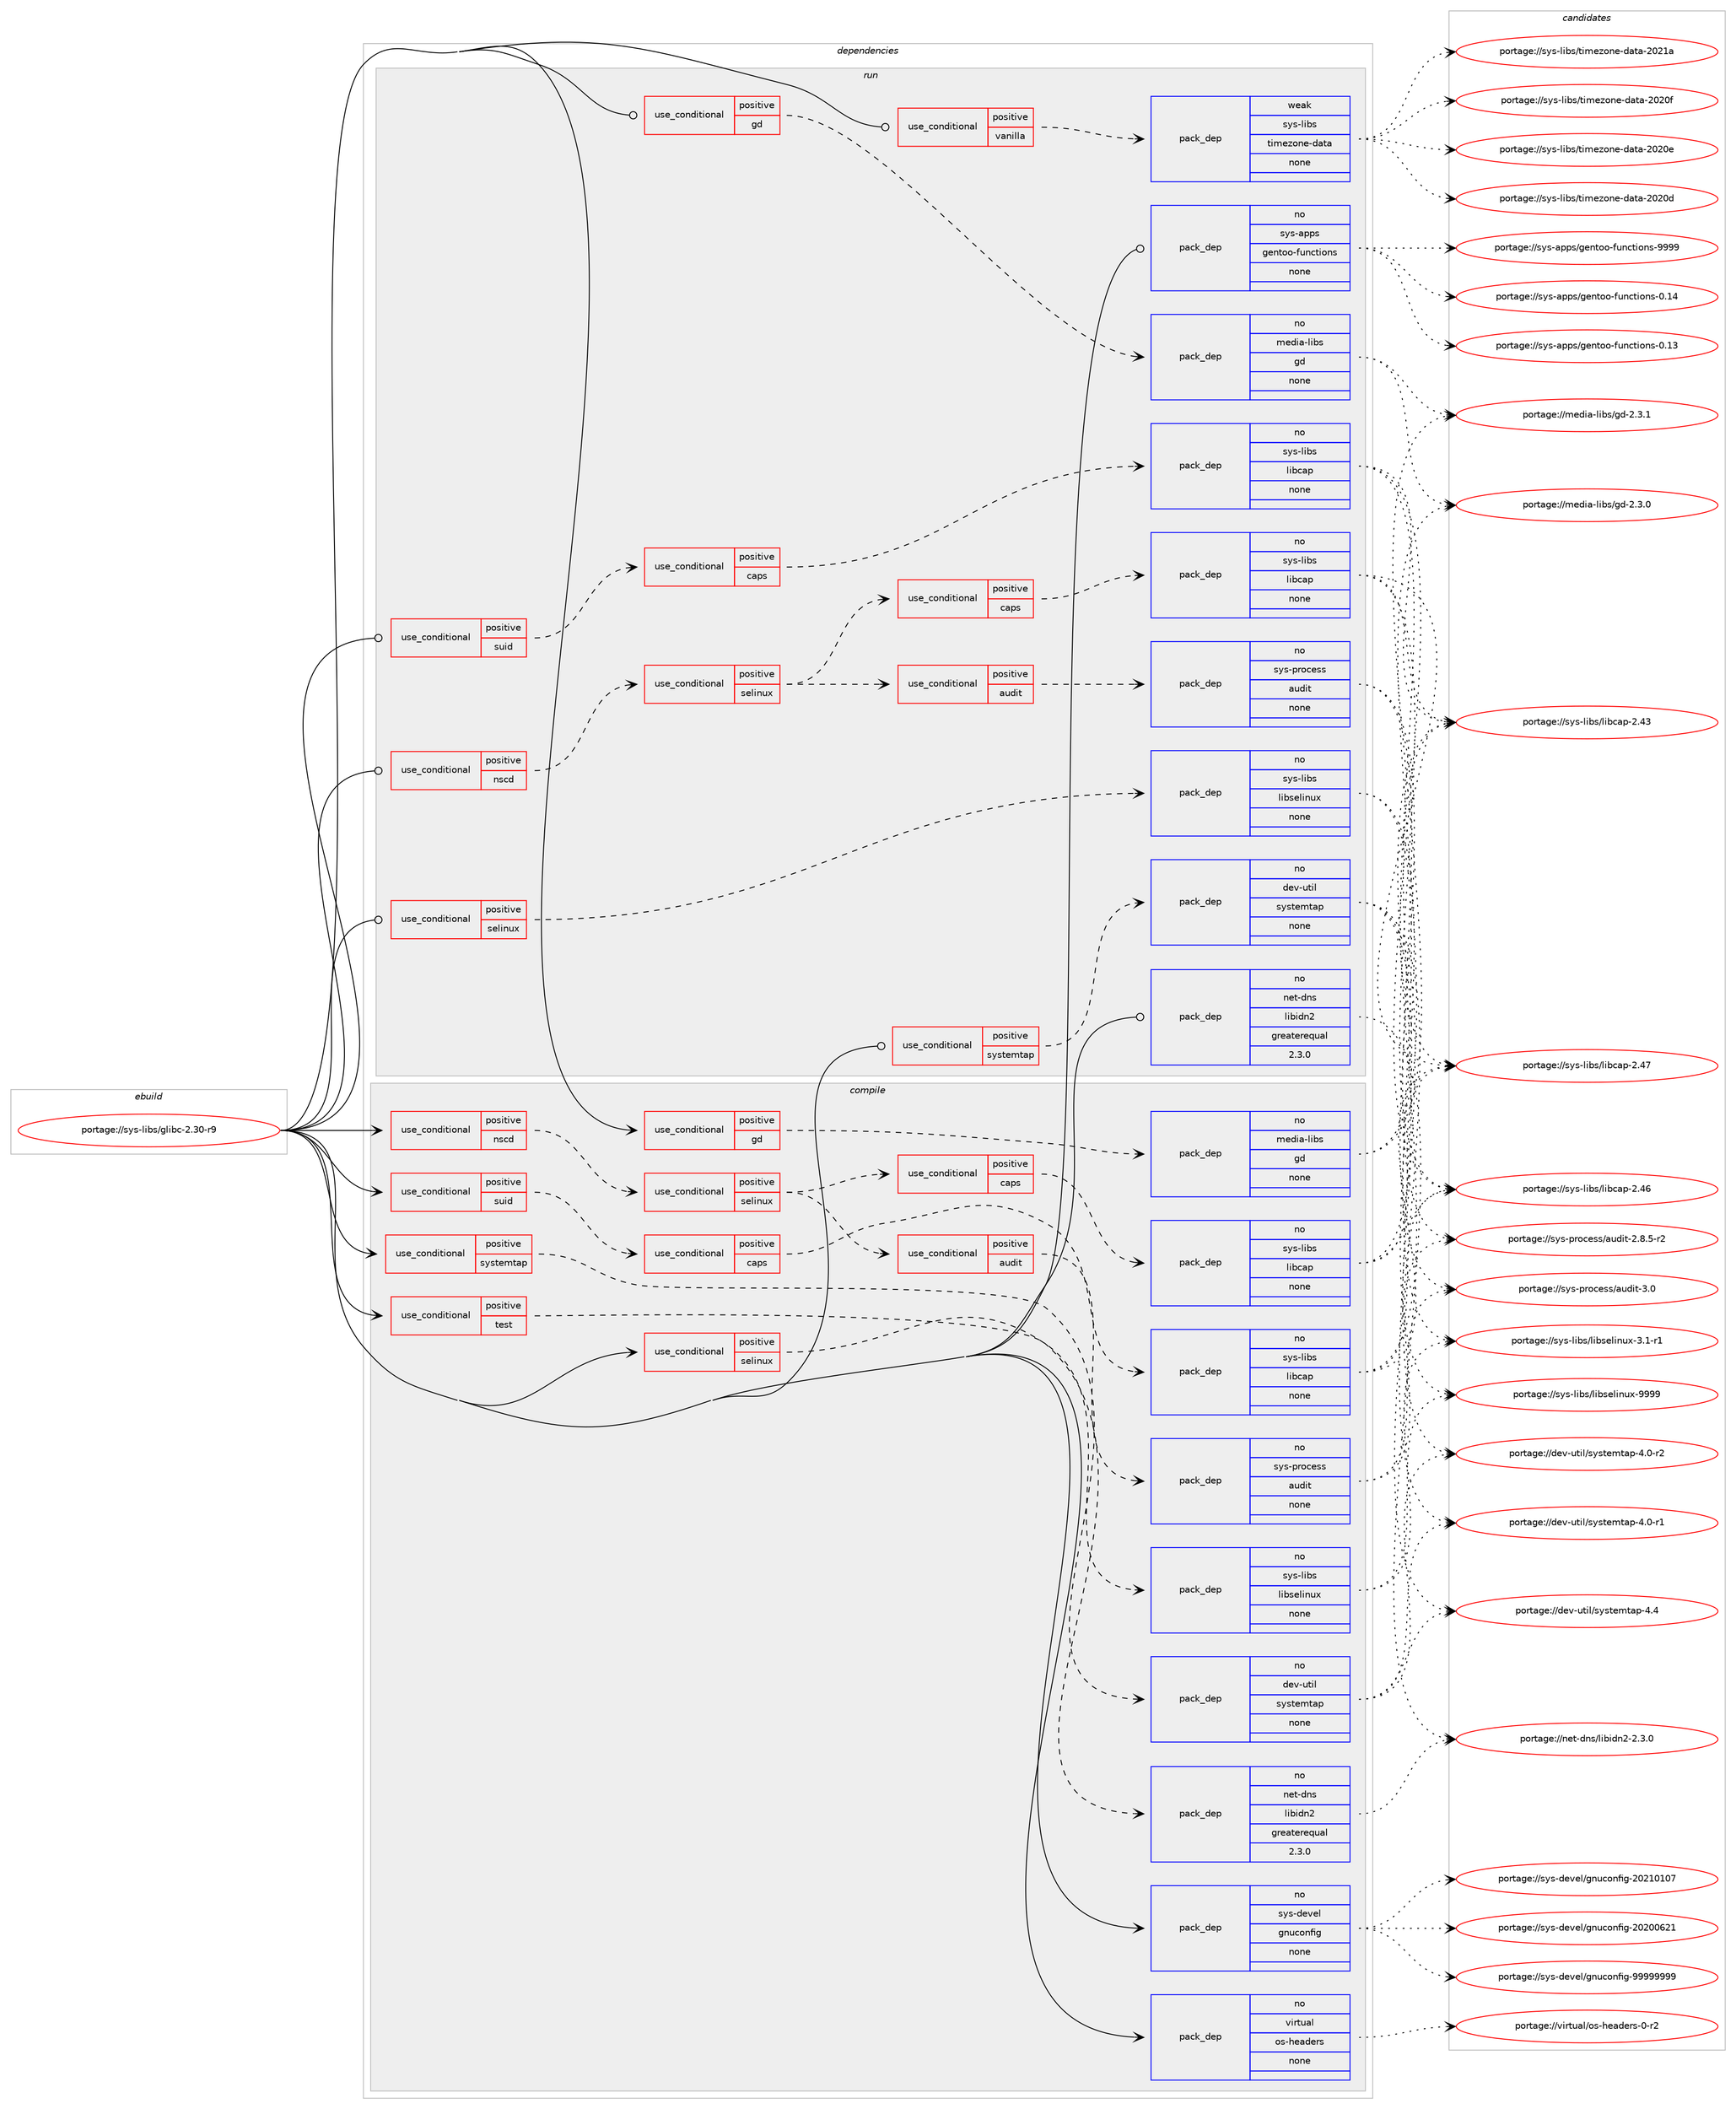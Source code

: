 digraph prolog {

# *************
# Graph options
# *************

newrank=true;
concentrate=true;
compound=true;
graph [rankdir=LR,fontname=Helvetica,fontsize=10,ranksep=1.5];#, ranksep=2.5, nodesep=0.2];
edge  [arrowhead=vee];
node  [fontname=Helvetica,fontsize=10];

# **********
# The ebuild
# **********

subgraph cluster_leftcol {
color=gray;
rank=same;
label=<<i>ebuild</i>>;
id [label="portage://sys-libs/glibc-2.30-r9", color=red, width=4, href="../sys-libs/glibc-2.30-r9.svg"];
}

# ****************
# The dependencies
# ****************

subgraph cluster_midcol {
color=gray;
label=<<i>dependencies</i>>;
subgraph cluster_compile {
fillcolor="#eeeeee";
style=filled;
label=<<i>compile</i>>;
subgraph cond1792 {
dependency6843 [label=<<TABLE BORDER="0" CELLBORDER="1" CELLSPACING="0" CELLPADDING="4"><TR><TD ROWSPAN="3" CELLPADDING="10">use_conditional</TD></TR><TR><TD>positive</TD></TR><TR><TD>gd</TD></TR></TABLE>>, shape=none, color=red];
subgraph pack4964 {
dependency6844 [label=<<TABLE BORDER="0" CELLBORDER="1" CELLSPACING="0" CELLPADDING="4" WIDTH="220"><TR><TD ROWSPAN="6" CELLPADDING="30">pack_dep</TD></TR><TR><TD WIDTH="110">no</TD></TR><TR><TD>media-libs</TD></TR><TR><TD>gd</TD></TR><TR><TD>none</TD></TR><TR><TD></TD></TR></TABLE>>, shape=none, color=blue];
}
dependency6843:e -> dependency6844:w [weight=20,style="dashed",arrowhead="vee"];
}
id:e -> dependency6843:w [weight=20,style="solid",arrowhead="vee"];
subgraph cond1793 {
dependency6845 [label=<<TABLE BORDER="0" CELLBORDER="1" CELLSPACING="0" CELLPADDING="4"><TR><TD ROWSPAN="3" CELLPADDING="10">use_conditional</TD></TR><TR><TD>positive</TD></TR><TR><TD>nscd</TD></TR></TABLE>>, shape=none, color=red];
subgraph cond1794 {
dependency6846 [label=<<TABLE BORDER="0" CELLBORDER="1" CELLSPACING="0" CELLPADDING="4"><TR><TD ROWSPAN="3" CELLPADDING="10">use_conditional</TD></TR><TR><TD>positive</TD></TR><TR><TD>selinux</TD></TR></TABLE>>, shape=none, color=red];
subgraph cond1795 {
dependency6847 [label=<<TABLE BORDER="0" CELLBORDER="1" CELLSPACING="0" CELLPADDING="4"><TR><TD ROWSPAN="3" CELLPADDING="10">use_conditional</TD></TR><TR><TD>positive</TD></TR><TR><TD>audit</TD></TR></TABLE>>, shape=none, color=red];
subgraph pack4965 {
dependency6848 [label=<<TABLE BORDER="0" CELLBORDER="1" CELLSPACING="0" CELLPADDING="4" WIDTH="220"><TR><TD ROWSPAN="6" CELLPADDING="30">pack_dep</TD></TR><TR><TD WIDTH="110">no</TD></TR><TR><TD>sys-process</TD></TR><TR><TD>audit</TD></TR><TR><TD>none</TD></TR><TR><TD></TD></TR></TABLE>>, shape=none, color=blue];
}
dependency6847:e -> dependency6848:w [weight=20,style="dashed",arrowhead="vee"];
}
dependency6846:e -> dependency6847:w [weight=20,style="dashed",arrowhead="vee"];
subgraph cond1796 {
dependency6849 [label=<<TABLE BORDER="0" CELLBORDER="1" CELLSPACING="0" CELLPADDING="4"><TR><TD ROWSPAN="3" CELLPADDING="10">use_conditional</TD></TR><TR><TD>positive</TD></TR><TR><TD>caps</TD></TR></TABLE>>, shape=none, color=red];
subgraph pack4966 {
dependency6850 [label=<<TABLE BORDER="0" CELLBORDER="1" CELLSPACING="0" CELLPADDING="4" WIDTH="220"><TR><TD ROWSPAN="6" CELLPADDING="30">pack_dep</TD></TR><TR><TD WIDTH="110">no</TD></TR><TR><TD>sys-libs</TD></TR><TR><TD>libcap</TD></TR><TR><TD>none</TD></TR><TR><TD></TD></TR></TABLE>>, shape=none, color=blue];
}
dependency6849:e -> dependency6850:w [weight=20,style="dashed",arrowhead="vee"];
}
dependency6846:e -> dependency6849:w [weight=20,style="dashed",arrowhead="vee"];
}
dependency6845:e -> dependency6846:w [weight=20,style="dashed",arrowhead="vee"];
}
id:e -> dependency6845:w [weight=20,style="solid",arrowhead="vee"];
subgraph cond1797 {
dependency6851 [label=<<TABLE BORDER="0" CELLBORDER="1" CELLSPACING="0" CELLPADDING="4"><TR><TD ROWSPAN="3" CELLPADDING="10">use_conditional</TD></TR><TR><TD>positive</TD></TR><TR><TD>selinux</TD></TR></TABLE>>, shape=none, color=red];
subgraph pack4967 {
dependency6852 [label=<<TABLE BORDER="0" CELLBORDER="1" CELLSPACING="0" CELLPADDING="4" WIDTH="220"><TR><TD ROWSPAN="6" CELLPADDING="30">pack_dep</TD></TR><TR><TD WIDTH="110">no</TD></TR><TR><TD>sys-libs</TD></TR><TR><TD>libselinux</TD></TR><TR><TD>none</TD></TR><TR><TD></TD></TR></TABLE>>, shape=none, color=blue];
}
dependency6851:e -> dependency6852:w [weight=20,style="dashed",arrowhead="vee"];
}
id:e -> dependency6851:w [weight=20,style="solid",arrowhead="vee"];
subgraph cond1798 {
dependency6853 [label=<<TABLE BORDER="0" CELLBORDER="1" CELLSPACING="0" CELLPADDING="4"><TR><TD ROWSPAN="3" CELLPADDING="10">use_conditional</TD></TR><TR><TD>positive</TD></TR><TR><TD>suid</TD></TR></TABLE>>, shape=none, color=red];
subgraph cond1799 {
dependency6854 [label=<<TABLE BORDER="0" CELLBORDER="1" CELLSPACING="0" CELLPADDING="4"><TR><TD ROWSPAN="3" CELLPADDING="10">use_conditional</TD></TR><TR><TD>positive</TD></TR><TR><TD>caps</TD></TR></TABLE>>, shape=none, color=red];
subgraph pack4968 {
dependency6855 [label=<<TABLE BORDER="0" CELLBORDER="1" CELLSPACING="0" CELLPADDING="4" WIDTH="220"><TR><TD ROWSPAN="6" CELLPADDING="30">pack_dep</TD></TR><TR><TD WIDTH="110">no</TD></TR><TR><TD>sys-libs</TD></TR><TR><TD>libcap</TD></TR><TR><TD>none</TD></TR><TR><TD></TD></TR></TABLE>>, shape=none, color=blue];
}
dependency6854:e -> dependency6855:w [weight=20,style="dashed",arrowhead="vee"];
}
dependency6853:e -> dependency6854:w [weight=20,style="dashed",arrowhead="vee"];
}
id:e -> dependency6853:w [weight=20,style="solid",arrowhead="vee"];
subgraph cond1800 {
dependency6856 [label=<<TABLE BORDER="0" CELLBORDER="1" CELLSPACING="0" CELLPADDING="4"><TR><TD ROWSPAN="3" CELLPADDING="10">use_conditional</TD></TR><TR><TD>positive</TD></TR><TR><TD>systemtap</TD></TR></TABLE>>, shape=none, color=red];
subgraph pack4969 {
dependency6857 [label=<<TABLE BORDER="0" CELLBORDER="1" CELLSPACING="0" CELLPADDING="4" WIDTH="220"><TR><TD ROWSPAN="6" CELLPADDING="30">pack_dep</TD></TR><TR><TD WIDTH="110">no</TD></TR><TR><TD>dev-util</TD></TR><TR><TD>systemtap</TD></TR><TR><TD>none</TD></TR><TR><TD></TD></TR></TABLE>>, shape=none, color=blue];
}
dependency6856:e -> dependency6857:w [weight=20,style="dashed",arrowhead="vee"];
}
id:e -> dependency6856:w [weight=20,style="solid",arrowhead="vee"];
subgraph cond1801 {
dependency6858 [label=<<TABLE BORDER="0" CELLBORDER="1" CELLSPACING="0" CELLPADDING="4"><TR><TD ROWSPAN="3" CELLPADDING="10">use_conditional</TD></TR><TR><TD>positive</TD></TR><TR><TD>test</TD></TR></TABLE>>, shape=none, color=red];
subgraph pack4970 {
dependency6859 [label=<<TABLE BORDER="0" CELLBORDER="1" CELLSPACING="0" CELLPADDING="4" WIDTH="220"><TR><TD ROWSPAN="6" CELLPADDING="30">pack_dep</TD></TR><TR><TD WIDTH="110">no</TD></TR><TR><TD>net-dns</TD></TR><TR><TD>libidn2</TD></TR><TR><TD>greaterequal</TD></TR><TR><TD>2.3.0</TD></TR></TABLE>>, shape=none, color=blue];
}
dependency6858:e -> dependency6859:w [weight=20,style="dashed",arrowhead="vee"];
}
id:e -> dependency6858:w [weight=20,style="solid",arrowhead="vee"];
subgraph pack4971 {
dependency6860 [label=<<TABLE BORDER="0" CELLBORDER="1" CELLSPACING="0" CELLPADDING="4" WIDTH="220"><TR><TD ROWSPAN="6" CELLPADDING="30">pack_dep</TD></TR><TR><TD WIDTH="110">no</TD></TR><TR><TD>sys-devel</TD></TR><TR><TD>gnuconfig</TD></TR><TR><TD>none</TD></TR><TR><TD></TD></TR></TABLE>>, shape=none, color=blue];
}
id:e -> dependency6860:w [weight=20,style="solid",arrowhead="vee"];
subgraph pack4972 {
dependency6861 [label=<<TABLE BORDER="0" CELLBORDER="1" CELLSPACING="0" CELLPADDING="4" WIDTH="220"><TR><TD ROWSPAN="6" CELLPADDING="30">pack_dep</TD></TR><TR><TD WIDTH="110">no</TD></TR><TR><TD>virtual</TD></TR><TR><TD>os-headers</TD></TR><TR><TD>none</TD></TR><TR><TD></TD></TR></TABLE>>, shape=none, color=blue];
}
id:e -> dependency6861:w [weight=20,style="solid",arrowhead="vee"];
}
subgraph cluster_compileandrun {
fillcolor="#eeeeee";
style=filled;
label=<<i>compile and run</i>>;
}
subgraph cluster_run {
fillcolor="#eeeeee";
style=filled;
label=<<i>run</i>>;
subgraph cond1802 {
dependency6862 [label=<<TABLE BORDER="0" CELLBORDER="1" CELLSPACING="0" CELLPADDING="4"><TR><TD ROWSPAN="3" CELLPADDING="10">use_conditional</TD></TR><TR><TD>positive</TD></TR><TR><TD>gd</TD></TR></TABLE>>, shape=none, color=red];
subgraph pack4973 {
dependency6863 [label=<<TABLE BORDER="0" CELLBORDER="1" CELLSPACING="0" CELLPADDING="4" WIDTH="220"><TR><TD ROWSPAN="6" CELLPADDING="30">pack_dep</TD></TR><TR><TD WIDTH="110">no</TD></TR><TR><TD>media-libs</TD></TR><TR><TD>gd</TD></TR><TR><TD>none</TD></TR><TR><TD></TD></TR></TABLE>>, shape=none, color=blue];
}
dependency6862:e -> dependency6863:w [weight=20,style="dashed",arrowhead="vee"];
}
id:e -> dependency6862:w [weight=20,style="solid",arrowhead="odot"];
subgraph cond1803 {
dependency6864 [label=<<TABLE BORDER="0" CELLBORDER="1" CELLSPACING="0" CELLPADDING="4"><TR><TD ROWSPAN="3" CELLPADDING="10">use_conditional</TD></TR><TR><TD>positive</TD></TR><TR><TD>nscd</TD></TR></TABLE>>, shape=none, color=red];
subgraph cond1804 {
dependency6865 [label=<<TABLE BORDER="0" CELLBORDER="1" CELLSPACING="0" CELLPADDING="4"><TR><TD ROWSPAN="3" CELLPADDING="10">use_conditional</TD></TR><TR><TD>positive</TD></TR><TR><TD>selinux</TD></TR></TABLE>>, shape=none, color=red];
subgraph cond1805 {
dependency6866 [label=<<TABLE BORDER="0" CELLBORDER="1" CELLSPACING="0" CELLPADDING="4"><TR><TD ROWSPAN="3" CELLPADDING="10">use_conditional</TD></TR><TR><TD>positive</TD></TR><TR><TD>audit</TD></TR></TABLE>>, shape=none, color=red];
subgraph pack4974 {
dependency6867 [label=<<TABLE BORDER="0" CELLBORDER="1" CELLSPACING="0" CELLPADDING="4" WIDTH="220"><TR><TD ROWSPAN="6" CELLPADDING="30">pack_dep</TD></TR><TR><TD WIDTH="110">no</TD></TR><TR><TD>sys-process</TD></TR><TR><TD>audit</TD></TR><TR><TD>none</TD></TR><TR><TD></TD></TR></TABLE>>, shape=none, color=blue];
}
dependency6866:e -> dependency6867:w [weight=20,style="dashed",arrowhead="vee"];
}
dependency6865:e -> dependency6866:w [weight=20,style="dashed",arrowhead="vee"];
subgraph cond1806 {
dependency6868 [label=<<TABLE BORDER="0" CELLBORDER="1" CELLSPACING="0" CELLPADDING="4"><TR><TD ROWSPAN="3" CELLPADDING="10">use_conditional</TD></TR><TR><TD>positive</TD></TR><TR><TD>caps</TD></TR></TABLE>>, shape=none, color=red];
subgraph pack4975 {
dependency6869 [label=<<TABLE BORDER="0" CELLBORDER="1" CELLSPACING="0" CELLPADDING="4" WIDTH="220"><TR><TD ROWSPAN="6" CELLPADDING="30">pack_dep</TD></TR><TR><TD WIDTH="110">no</TD></TR><TR><TD>sys-libs</TD></TR><TR><TD>libcap</TD></TR><TR><TD>none</TD></TR><TR><TD></TD></TR></TABLE>>, shape=none, color=blue];
}
dependency6868:e -> dependency6869:w [weight=20,style="dashed",arrowhead="vee"];
}
dependency6865:e -> dependency6868:w [weight=20,style="dashed",arrowhead="vee"];
}
dependency6864:e -> dependency6865:w [weight=20,style="dashed",arrowhead="vee"];
}
id:e -> dependency6864:w [weight=20,style="solid",arrowhead="odot"];
subgraph cond1807 {
dependency6870 [label=<<TABLE BORDER="0" CELLBORDER="1" CELLSPACING="0" CELLPADDING="4"><TR><TD ROWSPAN="3" CELLPADDING="10">use_conditional</TD></TR><TR><TD>positive</TD></TR><TR><TD>selinux</TD></TR></TABLE>>, shape=none, color=red];
subgraph pack4976 {
dependency6871 [label=<<TABLE BORDER="0" CELLBORDER="1" CELLSPACING="0" CELLPADDING="4" WIDTH="220"><TR><TD ROWSPAN="6" CELLPADDING="30">pack_dep</TD></TR><TR><TD WIDTH="110">no</TD></TR><TR><TD>sys-libs</TD></TR><TR><TD>libselinux</TD></TR><TR><TD>none</TD></TR><TR><TD></TD></TR></TABLE>>, shape=none, color=blue];
}
dependency6870:e -> dependency6871:w [weight=20,style="dashed",arrowhead="vee"];
}
id:e -> dependency6870:w [weight=20,style="solid",arrowhead="odot"];
subgraph cond1808 {
dependency6872 [label=<<TABLE BORDER="0" CELLBORDER="1" CELLSPACING="0" CELLPADDING="4"><TR><TD ROWSPAN="3" CELLPADDING="10">use_conditional</TD></TR><TR><TD>positive</TD></TR><TR><TD>suid</TD></TR></TABLE>>, shape=none, color=red];
subgraph cond1809 {
dependency6873 [label=<<TABLE BORDER="0" CELLBORDER="1" CELLSPACING="0" CELLPADDING="4"><TR><TD ROWSPAN="3" CELLPADDING="10">use_conditional</TD></TR><TR><TD>positive</TD></TR><TR><TD>caps</TD></TR></TABLE>>, shape=none, color=red];
subgraph pack4977 {
dependency6874 [label=<<TABLE BORDER="0" CELLBORDER="1" CELLSPACING="0" CELLPADDING="4" WIDTH="220"><TR><TD ROWSPAN="6" CELLPADDING="30">pack_dep</TD></TR><TR><TD WIDTH="110">no</TD></TR><TR><TD>sys-libs</TD></TR><TR><TD>libcap</TD></TR><TR><TD>none</TD></TR><TR><TD></TD></TR></TABLE>>, shape=none, color=blue];
}
dependency6873:e -> dependency6874:w [weight=20,style="dashed",arrowhead="vee"];
}
dependency6872:e -> dependency6873:w [weight=20,style="dashed",arrowhead="vee"];
}
id:e -> dependency6872:w [weight=20,style="solid",arrowhead="odot"];
subgraph cond1810 {
dependency6875 [label=<<TABLE BORDER="0" CELLBORDER="1" CELLSPACING="0" CELLPADDING="4"><TR><TD ROWSPAN="3" CELLPADDING="10">use_conditional</TD></TR><TR><TD>positive</TD></TR><TR><TD>systemtap</TD></TR></TABLE>>, shape=none, color=red];
subgraph pack4978 {
dependency6876 [label=<<TABLE BORDER="0" CELLBORDER="1" CELLSPACING="0" CELLPADDING="4" WIDTH="220"><TR><TD ROWSPAN="6" CELLPADDING="30">pack_dep</TD></TR><TR><TD WIDTH="110">no</TD></TR><TR><TD>dev-util</TD></TR><TR><TD>systemtap</TD></TR><TR><TD>none</TD></TR><TR><TD></TD></TR></TABLE>>, shape=none, color=blue];
}
dependency6875:e -> dependency6876:w [weight=20,style="dashed",arrowhead="vee"];
}
id:e -> dependency6875:w [weight=20,style="solid",arrowhead="odot"];
subgraph cond1811 {
dependency6877 [label=<<TABLE BORDER="0" CELLBORDER="1" CELLSPACING="0" CELLPADDING="4"><TR><TD ROWSPAN="3" CELLPADDING="10">use_conditional</TD></TR><TR><TD>positive</TD></TR><TR><TD>vanilla</TD></TR></TABLE>>, shape=none, color=red];
subgraph pack4979 {
dependency6878 [label=<<TABLE BORDER="0" CELLBORDER="1" CELLSPACING="0" CELLPADDING="4" WIDTH="220"><TR><TD ROWSPAN="6" CELLPADDING="30">pack_dep</TD></TR><TR><TD WIDTH="110">weak</TD></TR><TR><TD>sys-libs</TD></TR><TR><TD>timezone-data</TD></TR><TR><TD>none</TD></TR><TR><TD></TD></TR></TABLE>>, shape=none, color=blue];
}
dependency6877:e -> dependency6878:w [weight=20,style="dashed",arrowhead="vee"];
}
id:e -> dependency6877:w [weight=20,style="solid",arrowhead="odot"];
subgraph pack4980 {
dependency6879 [label=<<TABLE BORDER="0" CELLBORDER="1" CELLSPACING="0" CELLPADDING="4" WIDTH="220"><TR><TD ROWSPAN="6" CELLPADDING="30">pack_dep</TD></TR><TR><TD WIDTH="110">no</TD></TR><TR><TD>net-dns</TD></TR><TR><TD>libidn2</TD></TR><TR><TD>greaterequal</TD></TR><TR><TD>2.3.0</TD></TR></TABLE>>, shape=none, color=blue];
}
id:e -> dependency6879:w [weight=20,style="solid",arrowhead="odot"];
subgraph pack4981 {
dependency6880 [label=<<TABLE BORDER="0" CELLBORDER="1" CELLSPACING="0" CELLPADDING="4" WIDTH="220"><TR><TD ROWSPAN="6" CELLPADDING="30">pack_dep</TD></TR><TR><TD WIDTH="110">no</TD></TR><TR><TD>sys-apps</TD></TR><TR><TD>gentoo-functions</TD></TR><TR><TD>none</TD></TR><TR><TD></TD></TR></TABLE>>, shape=none, color=blue];
}
id:e -> dependency6880:w [weight=20,style="solid",arrowhead="odot"];
}
}

# **************
# The candidates
# **************

subgraph cluster_choices {
rank=same;
color=gray;
label=<<i>candidates</i>>;

subgraph choice4964 {
color=black;
nodesep=1;
choice10910110010597451081059811547103100455046514649 [label="portage://media-libs/gd-2.3.1", color=red, width=4,href="../media-libs/gd-2.3.1.svg"];
choice10910110010597451081059811547103100455046514648 [label="portage://media-libs/gd-2.3.0", color=red, width=4,href="../media-libs/gd-2.3.0.svg"];
dependency6844:e -> choice10910110010597451081059811547103100455046514649:w [style=dotted,weight="100"];
dependency6844:e -> choice10910110010597451081059811547103100455046514648:w [style=dotted,weight="100"];
}
subgraph choice4965 {
color=black;
nodesep=1;
choice1151211154511211411199101115115479711710010511645514648 [label="portage://sys-process/audit-3.0", color=red, width=4,href="../sys-process/audit-3.0.svg"];
choice115121115451121141119910111511547971171001051164550465646534511450 [label="portage://sys-process/audit-2.8.5-r2", color=red, width=4,href="../sys-process/audit-2.8.5-r2.svg"];
dependency6848:e -> choice1151211154511211411199101115115479711710010511645514648:w [style=dotted,weight="100"];
dependency6848:e -> choice115121115451121141119910111511547971171001051164550465646534511450:w [style=dotted,weight="100"];
}
subgraph choice4966 {
color=black;
nodesep=1;
choice1151211154510810598115471081059899971124550465255 [label="portage://sys-libs/libcap-2.47", color=red, width=4,href="../sys-libs/libcap-2.47.svg"];
choice1151211154510810598115471081059899971124550465254 [label="portage://sys-libs/libcap-2.46", color=red, width=4,href="../sys-libs/libcap-2.46.svg"];
choice1151211154510810598115471081059899971124550465251 [label="portage://sys-libs/libcap-2.43", color=red, width=4,href="../sys-libs/libcap-2.43.svg"];
dependency6850:e -> choice1151211154510810598115471081059899971124550465255:w [style=dotted,weight="100"];
dependency6850:e -> choice1151211154510810598115471081059899971124550465254:w [style=dotted,weight="100"];
dependency6850:e -> choice1151211154510810598115471081059899971124550465251:w [style=dotted,weight="100"];
}
subgraph choice4967 {
color=black;
nodesep=1;
choice115121115451081059811547108105981151011081051101171204557575757 [label="portage://sys-libs/libselinux-9999", color=red, width=4,href="../sys-libs/libselinux-9999.svg"];
choice11512111545108105981154710810598115101108105110117120455146494511449 [label="portage://sys-libs/libselinux-3.1-r1", color=red, width=4,href="../sys-libs/libselinux-3.1-r1.svg"];
dependency6852:e -> choice115121115451081059811547108105981151011081051101171204557575757:w [style=dotted,weight="100"];
dependency6852:e -> choice11512111545108105981154710810598115101108105110117120455146494511449:w [style=dotted,weight="100"];
}
subgraph choice4968 {
color=black;
nodesep=1;
choice1151211154510810598115471081059899971124550465255 [label="portage://sys-libs/libcap-2.47", color=red, width=4,href="../sys-libs/libcap-2.47.svg"];
choice1151211154510810598115471081059899971124550465254 [label="portage://sys-libs/libcap-2.46", color=red, width=4,href="../sys-libs/libcap-2.46.svg"];
choice1151211154510810598115471081059899971124550465251 [label="portage://sys-libs/libcap-2.43", color=red, width=4,href="../sys-libs/libcap-2.43.svg"];
dependency6855:e -> choice1151211154510810598115471081059899971124550465255:w [style=dotted,weight="100"];
dependency6855:e -> choice1151211154510810598115471081059899971124550465254:w [style=dotted,weight="100"];
dependency6855:e -> choice1151211154510810598115471081059899971124550465251:w [style=dotted,weight="100"];
}
subgraph choice4969 {
color=black;
nodesep=1;
choice10010111845117116105108471151211151161011091169711245524652 [label="portage://dev-util/systemtap-4.4", color=red, width=4,href="../dev-util/systemtap-4.4.svg"];
choice100101118451171161051084711512111511610110911697112455246484511450 [label="portage://dev-util/systemtap-4.0-r2", color=red, width=4,href="../dev-util/systemtap-4.0-r2.svg"];
choice100101118451171161051084711512111511610110911697112455246484511449 [label="portage://dev-util/systemtap-4.0-r1", color=red, width=4,href="../dev-util/systemtap-4.0-r1.svg"];
dependency6857:e -> choice10010111845117116105108471151211151161011091169711245524652:w [style=dotted,weight="100"];
dependency6857:e -> choice100101118451171161051084711512111511610110911697112455246484511450:w [style=dotted,weight="100"];
dependency6857:e -> choice100101118451171161051084711512111511610110911697112455246484511449:w [style=dotted,weight="100"];
}
subgraph choice4970 {
color=black;
nodesep=1;
choice11010111645100110115471081059810510011050455046514648 [label="portage://net-dns/libidn2-2.3.0", color=red, width=4,href="../net-dns/libidn2-2.3.0.svg"];
dependency6859:e -> choice11010111645100110115471081059810510011050455046514648:w [style=dotted,weight="100"];
}
subgraph choice4971 {
color=black;
nodesep=1;
choice115121115451001011181011084710311011799111110102105103455757575757575757 [label="portage://sys-devel/gnuconfig-99999999", color=red, width=4,href="../sys-devel/gnuconfig-99999999.svg"];
choice115121115451001011181011084710311011799111110102105103455048504948494855 [label="portage://sys-devel/gnuconfig-20210107", color=red, width=4,href="../sys-devel/gnuconfig-20210107.svg"];
choice115121115451001011181011084710311011799111110102105103455048504848545049 [label="portage://sys-devel/gnuconfig-20200621", color=red, width=4,href="../sys-devel/gnuconfig-20200621.svg"];
dependency6860:e -> choice115121115451001011181011084710311011799111110102105103455757575757575757:w [style=dotted,weight="100"];
dependency6860:e -> choice115121115451001011181011084710311011799111110102105103455048504948494855:w [style=dotted,weight="100"];
dependency6860:e -> choice115121115451001011181011084710311011799111110102105103455048504848545049:w [style=dotted,weight="100"];
}
subgraph choice4972 {
color=black;
nodesep=1;
choice1181051141161179710847111115451041019710010111411545484511450 [label="portage://virtual/os-headers-0-r2", color=red, width=4,href="../virtual/os-headers-0-r2.svg"];
dependency6861:e -> choice1181051141161179710847111115451041019710010111411545484511450:w [style=dotted,weight="100"];
}
subgraph choice4973 {
color=black;
nodesep=1;
choice10910110010597451081059811547103100455046514649 [label="portage://media-libs/gd-2.3.1", color=red, width=4,href="../media-libs/gd-2.3.1.svg"];
choice10910110010597451081059811547103100455046514648 [label="portage://media-libs/gd-2.3.0", color=red, width=4,href="../media-libs/gd-2.3.0.svg"];
dependency6863:e -> choice10910110010597451081059811547103100455046514649:w [style=dotted,weight="100"];
dependency6863:e -> choice10910110010597451081059811547103100455046514648:w [style=dotted,weight="100"];
}
subgraph choice4974 {
color=black;
nodesep=1;
choice1151211154511211411199101115115479711710010511645514648 [label="portage://sys-process/audit-3.0", color=red, width=4,href="../sys-process/audit-3.0.svg"];
choice115121115451121141119910111511547971171001051164550465646534511450 [label="portage://sys-process/audit-2.8.5-r2", color=red, width=4,href="../sys-process/audit-2.8.5-r2.svg"];
dependency6867:e -> choice1151211154511211411199101115115479711710010511645514648:w [style=dotted,weight="100"];
dependency6867:e -> choice115121115451121141119910111511547971171001051164550465646534511450:w [style=dotted,weight="100"];
}
subgraph choice4975 {
color=black;
nodesep=1;
choice1151211154510810598115471081059899971124550465255 [label="portage://sys-libs/libcap-2.47", color=red, width=4,href="../sys-libs/libcap-2.47.svg"];
choice1151211154510810598115471081059899971124550465254 [label="portage://sys-libs/libcap-2.46", color=red, width=4,href="../sys-libs/libcap-2.46.svg"];
choice1151211154510810598115471081059899971124550465251 [label="portage://sys-libs/libcap-2.43", color=red, width=4,href="../sys-libs/libcap-2.43.svg"];
dependency6869:e -> choice1151211154510810598115471081059899971124550465255:w [style=dotted,weight="100"];
dependency6869:e -> choice1151211154510810598115471081059899971124550465254:w [style=dotted,weight="100"];
dependency6869:e -> choice1151211154510810598115471081059899971124550465251:w [style=dotted,weight="100"];
}
subgraph choice4976 {
color=black;
nodesep=1;
choice115121115451081059811547108105981151011081051101171204557575757 [label="portage://sys-libs/libselinux-9999", color=red, width=4,href="../sys-libs/libselinux-9999.svg"];
choice11512111545108105981154710810598115101108105110117120455146494511449 [label="portage://sys-libs/libselinux-3.1-r1", color=red, width=4,href="../sys-libs/libselinux-3.1-r1.svg"];
dependency6871:e -> choice115121115451081059811547108105981151011081051101171204557575757:w [style=dotted,weight="100"];
dependency6871:e -> choice11512111545108105981154710810598115101108105110117120455146494511449:w [style=dotted,weight="100"];
}
subgraph choice4977 {
color=black;
nodesep=1;
choice1151211154510810598115471081059899971124550465255 [label="portage://sys-libs/libcap-2.47", color=red, width=4,href="../sys-libs/libcap-2.47.svg"];
choice1151211154510810598115471081059899971124550465254 [label="portage://sys-libs/libcap-2.46", color=red, width=4,href="../sys-libs/libcap-2.46.svg"];
choice1151211154510810598115471081059899971124550465251 [label="portage://sys-libs/libcap-2.43", color=red, width=4,href="../sys-libs/libcap-2.43.svg"];
dependency6874:e -> choice1151211154510810598115471081059899971124550465255:w [style=dotted,weight="100"];
dependency6874:e -> choice1151211154510810598115471081059899971124550465254:w [style=dotted,weight="100"];
dependency6874:e -> choice1151211154510810598115471081059899971124550465251:w [style=dotted,weight="100"];
}
subgraph choice4978 {
color=black;
nodesep=1;
choice10010111845117116105108471151211151161011091169711245524652 [label="portage://dev-util/systemtap-4.4", color=red, width=4,href="../dev-util/systemtap-4.4.svg"];
choice100101118451171161051084711512111511610110911697112455246484511450 [label="portage://dev-util/systemtap-4.0-r2", color=red, width=4,href="../dev-util/systemtap-4.0-r2.svg"];
choice100101118451171161051084711512111511610110911697112455246484511449 [label="portage://dev-util/systemtap-4.0-r1", color=red, width=4,href="../dev-util/systemtap-4.0-r1.svg"];
dependency6876:e -> choice10010111845117116105108471151211151161011091169711245524652:w [style=dotted,weight="100"];
dependency6876:e -> choice100101118451171161051084711512111511610110911697112455246484511450:w [style=dotted,weight="100"];
dependency6876:e -> choice100101118451171161051084711512111511610110911697112455246484511449:w [style=dotted,weight="100"];
}
subgraph choice4979 {
color=black;
nodesep=1;
choice115121115451081059811547116105109101122111110101451009711697455048504997 [label="portage://sys-libs/timezone-data-2021a", color=red, width=4,href="../sys-libs/timezone-data-2021a.svg"];
choice1151211154510810598115471161051091011221111101014510097116974550485048102 [label="portage://sys-libs/timezone-data-2020f", color=red, width=4,href="../sys-libs/timezone-data-2020f.svg"];
choice1151211154510810598115471161051091011221111101014510097116974550485048101 [label="portage://sys-libs/timezone-data-2020e", color=red, width=4,href="../sys-libs/timezone-data-2020e.svg"];
choice1151211154510810598115471161051091011221111101014510097116974550485048100 [label="portage://sys-libs/timezone-data-2020d", color=red, width=4,href="../sys-libs/timezone-data-2020d.svg"];
dependency6878:e -> choice115121115451081059811547116105109101122111110101451009711697455048504997:w [style=dotted,weight="100"];
dependency6878:e -> choice1151211154510810598115471161051091011221111101014510097116974550485048102:w [style=dotted,weight="100"];
dependency6878:e -> choice1151211154510810598115471161051091011221111101014510097116974550485048101:w [style=dotted,weight="100"];
dependency6878:e -> choice1151211154510810598115471161051091011221111101014510097116974550485048100:w [style=dotted,weight="100"];
}
subgraph choice4980 {
color=black;
nodesep=1;
choice11010111645100110115471081059810510011050455046514648 [label="portage://net-dns/libidn2-2.3.0", color=red, width=4,href="../net-dns/libidn2-2.3.0.svg"];
dependency6879:e -> choice11010111645100110115471081059810510011050455046514648:w [style=dotted,weight="100"];
}
subgraph choice4981 {
color=black;
nodesep=1;
choice11512111545971121121154710310111011611111145102117110991161051111101154557575757 [label="portage://sys-apps/gentoo-functions-9999", color=red, width=4,href="../sys-apps/gentoo-functions-9999.svg"];
choice11512111545971121121154710310111011611111145102117110991161051111101154548464952 [label="portage://sys-apps/gentoo-functions-0.14", color=red, width=4,href="../sys-apps/gentoo-functions-0.14.svg"];
choice11512111545971121121154710310111011611111145102117110991161051111101154548464951 [label="portage://sys-apps/gentoo-functions-0.13", color=red, width=4,href="../sys-apps/gentoo-functions-0.13.svg"];
dependency6880:e -> choice11512111545971121121154710310111011611111145102117110991161051111101154557575757:w [style=dotted,weight="100"];
dependency6880:e -> choice11512111545971121121154710310111011611111145102117110991161051111101154548464952:w [style=dotted,weight="100"];
dependency6880:e -> choice11512111545971121121154710310111011611111145102117110991161051111101154548464951:w [style=dotted,weight="100"];
}
}

}
